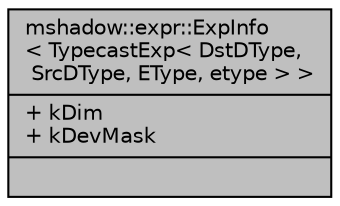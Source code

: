digraph "mshadow::expr::ExpInfo&lt; TypecastExp&lt; DstDType, SrcDType, EType, etype &gt; &gt;"
{
 // LATEX_PDF_SIZE
  edge [fontname="Helvetica",fontsize="10",labelfontname="Helvetica",labelfontsize="10"];
  node [fontname="Helvetica",fontsize="10",shape=record];
  Node1 [label="{mshadow::expr::ExpInfo\l\< TypecastExp\< DstDType,\l SrcDType, EType, etype \> \>\n|+ kDim\l+ kDevMask\l|}",height=0.2,width=0.4,color="black", fillcolor="grey75", style="filled", fontcolor="black",tooltip=" "];
}
